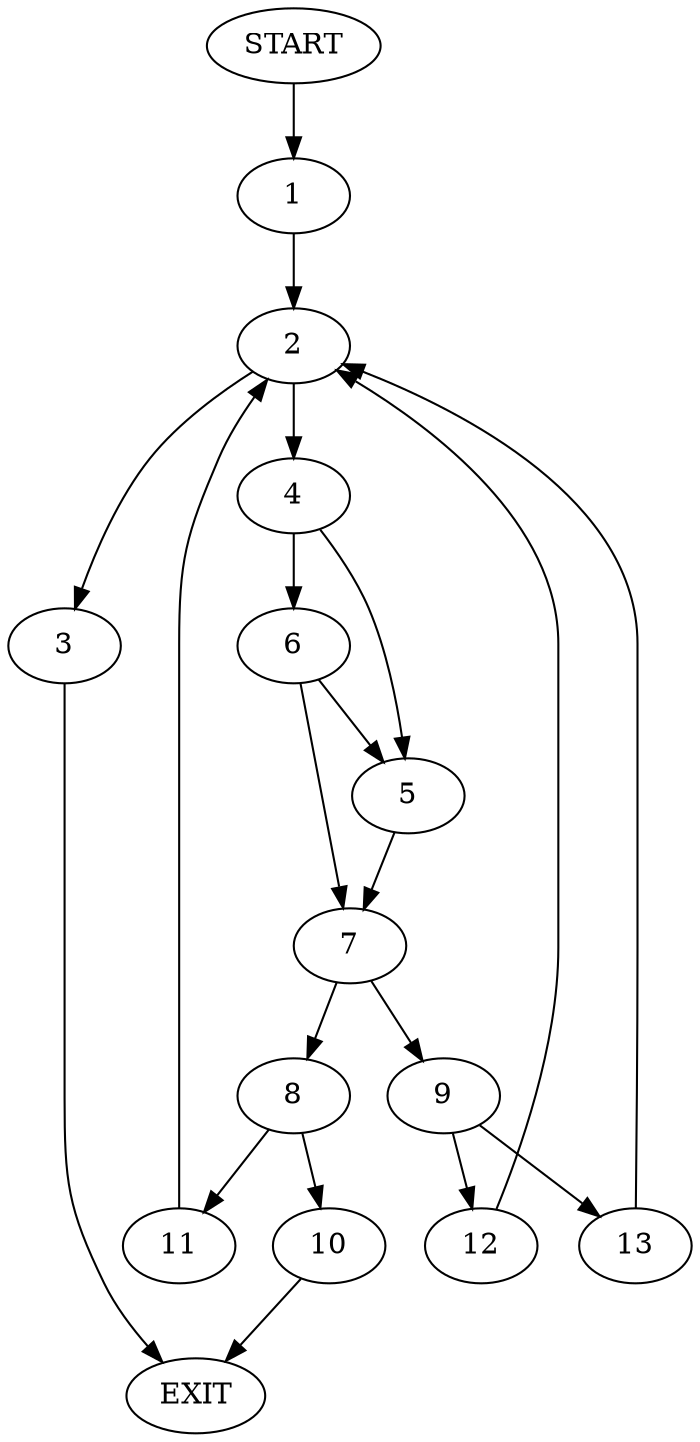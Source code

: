 digraph {
0 [label="START"]
14 [label="EXIT"]
0 -> 1
1 -> 2
2 -> 3
2 -> 4
4 -> 5
4 -> 6
3 -> 14
6 -> 7
6 -> 5
5 -> 7
7 -> 8
7 -> 9
8 -> 10
8 -> 11
9 -> 12
9 -> 13
10 -> 14
11 -> 2
13 -> 2
12 -> 2
}
